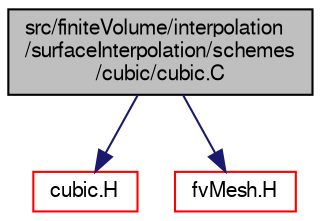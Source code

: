 digraph "src/finiteVolume/interpolation/surfaceInterpolation/schemes/cubic/cubic.C"
{
  bgcolor="transparent";
  edge [fontname="FreeSans",fontsize="10",labelfontname="FreeSans",labelfontsize="10"];
  node [fontname="FreeSans",fontsize="10",shape=record];
  Node0 [label="src/finiteVolume/interpolation\l/surfaceInterpolation/schemes\l/cubic/cubic.C",height=0.2,width=0.4,color="black", fillcolor="grey75", style="filled", fontcolor="black"];
  Node0 -> Node1 [color="midnightblue",fontsize="10",style="solid",fontname="FreeSans"];
  Node1 [label="cubic.H",height=0.2,width=0.4,color="red",URL="$a04133.html"];
  Node0 -> Node84 [color="midnightblue",fontsize="10",style="solid",fontname="FreeSans"];
  Node84 [label="fvMesh.H",height=0.2,width=0.4,color="red",URL="$a03533.html"];
}
